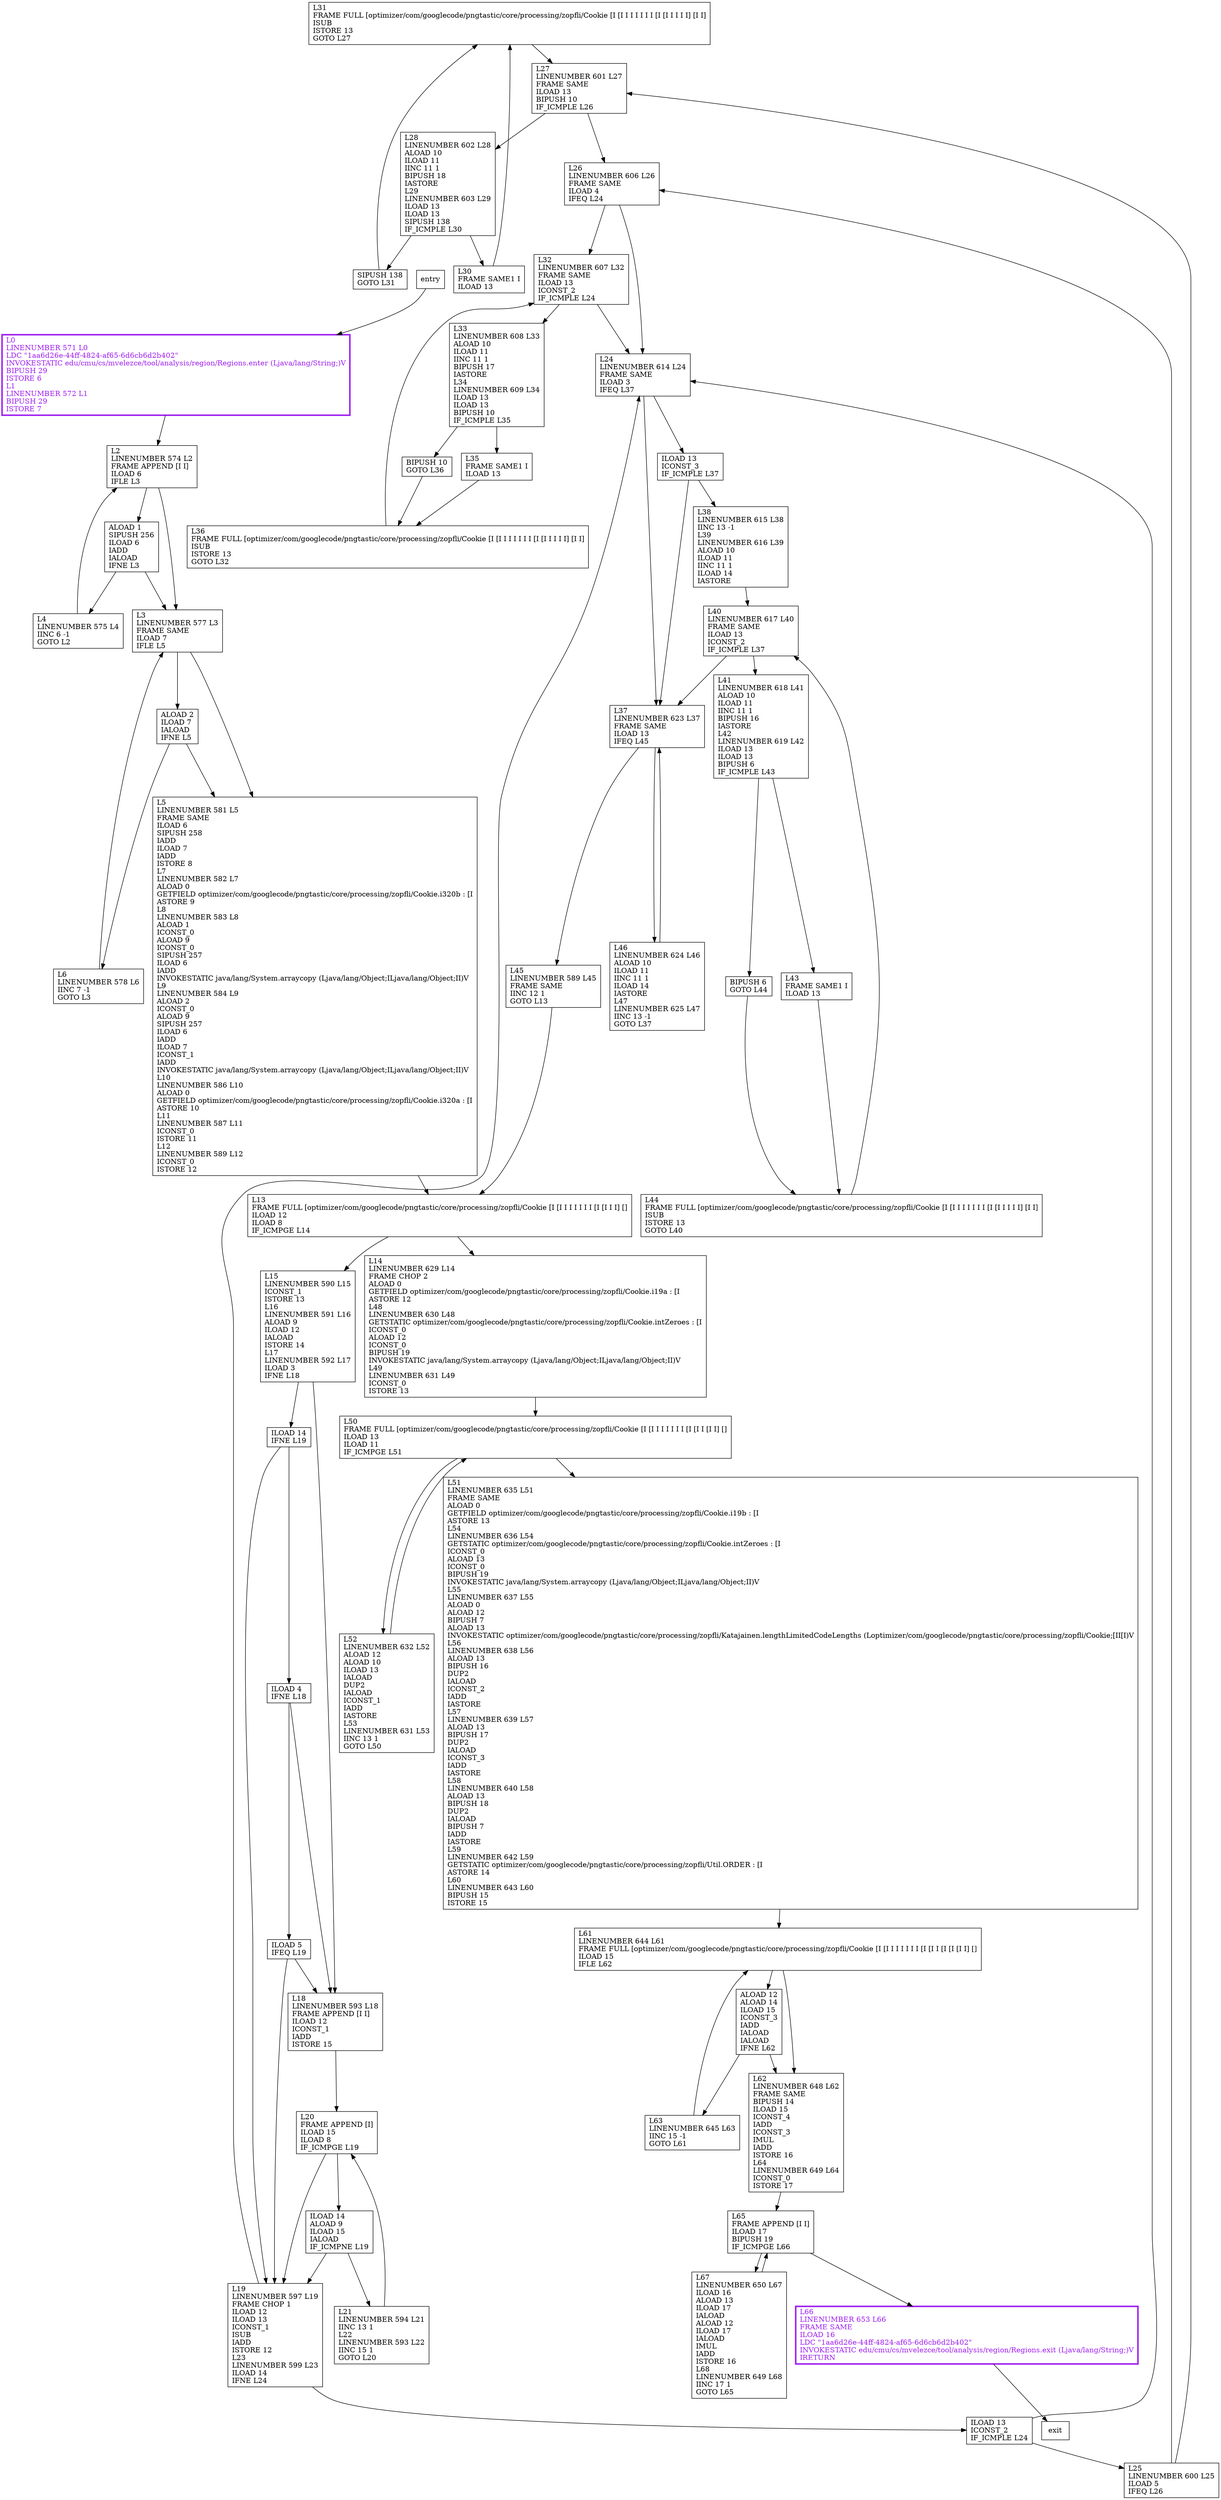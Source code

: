 digraph simulateEncodeTree {
node [shape=record];
1266435158 [label="L31\lFRAME FULL [optimizer/com/googlecode/pngtastic/core/processing/zopfli/Cookie [I [I I I I I I I [I [I I I I I] [I I]\lISUB\lISTORE 13\lGOTO L27\l"];
745966298 [label="L32\lLINENUMBER 607 L32\lFRAME SAME\lILOAD 13\lICONST_2\lIF_ICMPLE L24\l"];
179233442 [label="L44\lFRAME FULL [optimizer/com/googlecode/pngtastic/core/processing/zopfli/Cookie [I [I I I I I I I [I [I I I I I] [I I]\lISUB\lISTORE 13\lGOTO L40\l"];
872592585 [label="L0\lLINENUMBER 571 L0\lLDC \"1aa6d26e-44ff-4824-af65-6d6cb6d2b402\"\lINVOKESTATIC edu/cmu/cs/mvelezce/tool/analysis/region/Regions.enter (Ljava/lang/String;)V\lBIPUSH 29\lISTORE 6\lL1\lLINENUMBER 572 L1\lBIPUSH 29\lISTORE 7\l"];
239648666 [label="ILOAD 14\lALOAD 9\lILOAD 15\lIALOAD\lIF_ICMPNE L19\l"];
1325147644 [label="L15\lLINENUMBER 590 L15\lICONST_1\lISTORE 13\lL16\lLINENUMBER 591 L16\lALOAD 9\lILOAD 12\lIALOAD\lISTORE 14\lL17\lLINENUMBER 592 L17\lILOAD 3\lIFNE L18\l"];
1966114624 [label="L19\lLINENUMBER 597 L19\lFRAME CHOP 1\lILOAD 12\lILOAD 13\lICONST_1\lISUB\lIADD\lISTORE 12\lL23\lLINENUMBER 599 L23\lILOAD 14\lIFNE L24\l"];
1751753651 [label="L52\lLINENUMBER 632 L52\lALOAD 12\lALOAD 10\lILOAD 13\lIALOAD\lDUP2\lIALOAD\lICONST_1\lIADD\lIASTORE\lL53\lLINENUMBER 631 L53\lIINC 13 1\lGOTO L50\l"];
1126112943 [label="L63\lLINENUMBER 645 L63\lIINC 15 -1\lGOTO L61\l"];
1545644729 [label="SIPUSH 138\lGOTO L31\l"];
2142450580 [label="L21\lLINENUMBER 594 L21\lIINC 13 1\lL22\lLINENUMBER 593 L22\lIINC 15 1\lGOTO L20\l"];
1103067610 [label="L20\lFRAME APPEND [I]\lILOAD 15\lILOAD 8\lIF_ICMPGE L19\l"];
1716411886 [label="ALOAD 12\lALOAD 14\lILOAD 15\lICONST_3\lIADD\lIALOAD\lIALOAD\lIFNE L62\l"];
909786389 [label="L4\lLINENUMBER 575 L4\lIINC 6 -1\lGOTO L2\l"];
947647193 [label="L28\lLINENUMBER 602 L28\lALOAD 10\lILOAD 11\lIINC 11 1\lBIPUSH 18\lIASTORE\lL29\lLINENUMBER 603 L29\lILOAD 13\lILOAD 13\lSIPUSH 138\lIF_ICMPLE L30\l"];
203409962 [label="L33\lLINENUMBER 608 L33\lALOAD 10\lILOAD 11\lIINC 11 1\lBIPUSH 17\lIASTORE\lL34\lLINENUMBER 609 L34\lILOAD 13\lILOAD 13\lBIPUSH 10\lIF_ICMPLE L35\l"];
2084863094 [label="BIPUSH 10\lGOTO L36\l"];
1234600900 [label="L6\lLINENUMBER 578 L6\lIINC 7 -1\lGOTO L3\l"];
373342545 [label="L37\lLINENUMBER 623 L37\lFRAME SAME\lILOAD 13\lIFEQ L45\l"];
101740901 [label="L41\lLINENUMBER 618 L41\lALOAD 10\lILOAD 11\lIINC 11 1\lBIPUSH 16\lIASTORE\lL42\lLINENUMBER 619 L42\lILOAD 13\lILOAD 13\lBIPUSH 6\lIF_ICMPLE L43\l"];
979117606 [label="ILOAD 5\lIFEQ L19\l"];
1610155589 [label="L27\lLINENUMBER 601 L27\lFRAME SAME\lILOAD 13\lBIPUSH 10\lIF_ICMPLE L26\l"];
390034407 [label="L2\lLINENUMBER 574 L2\lFRAME APPEND [I I]\lILOAD 6\lIFLE L3\l"];
1491890454 [label="L67\lLINENUMBER 650 L67\lILOAD 16\lALOAD 13\lILOAD 17\lIALOAD\lALOAD 12\lILOAD 17\lIALOAD\lIMUL\lIADD\lISTORE 16\lL68\lLINENUMBER 649 L68\lIINC 17 1\lGOTO L65\l"];
373973695 [label="L43\lFRAME SAME1 I\lILOAD 13\l"];
212874257 [label="L61\lLINENUMBER 644 L61\lFRAME FULL [optimizer/com/googlecode/pngtastic/core/processing/zopfli/Cookie [I [I I I I I I I [I [I I [I [I [I I] []\lILOAD 15\lIFLE L62\l"];
1673389762 [label="L65\lFRAME APPEND [I I]\lILOAD 17\lBIPUSH 19\lIF_ICMPGE L66\l"];
1188390859 [label="ALOAD 1\lSIPUSH 256\lILOAD 6\lIADD\lIALOAD\lIFNE L3\l"];
1957338226 [label="L30\lFRAME SAME1 I\lILOAD 13\l"];
1252713736 [label="L45\lLINENUMBER 589 L45\lFRAME SAME\lIINC 12 1\lGOTO L13\l"];
157004450 [label="L3\lLINENUMBER 577 L3\lFRAME SAME\lILOAD 7\lIFLE L5\l"];
445192925 [label="L24\lLINENUMBER 614 L24\lFRAME SAME\lILOAD 3\lIFEQ L37\l"];
665641137 [label="L62\lLINENUMBER 648 L62\lFRAME SAME\lBIPUSH 14\lILOAD 15\lICONST_4\lIADD\lICONST_3\lIMUL\lIADD\lISTORE 16\lL64\lLINENUMBER 649 L64\lICONST_0\lISTORE 17\l"];
2076627578 [label="L13\lFRAME FULL [optimizer/com/googlecode/pngtastic/core/processing/zopfli/Cookie [I [I I I I I I I [I [I I I] []\lILOAD 12\lILOAD 8\lIF_ICMPGE L14\l"];
60221145 [label="ILOAD 14\lIFNE L19\l"];
1790229151 [label="L50\lFRAME FULL [optimizer/com/googlecode/pngtastic/core/processing/zopfli/Cookie [I [I I I I I I I [I [I I [I I] []\lILOAD 13\lILOAD 11\lIF_ICMPGE L51\l"];
1523359711 [label="ILOAD 4\lIFNE L18\l"];
100703210 [label="L46\lLINENUMBER 624 L46\lALOAD 10\lILOAD 11\lIINC 11 1\lILOAD 14\lIASTORE\lL47\lLINENUMBER 625 L47\lIINC 13 -1\lGOTO L37\l"];
1970707120 [label="L51\lLINENUMBER 635 L51\lFRAME SAME\lALOAD 0\lGETFIELD optimizer/com/googlecode/pngtastic/core/processing/zopfli/Cookie.i19b : [I\lASTORE 13\lL54\lLINENUMBER 636 L54\lGETSTATIC optimizer/com/googlecode/pngtastic/core/processing/zopfli/Cookie.intZeroes : [I\lICONST_0\lALOAD 13\lICONST_0\lBIPUSH 19\lINVOKESTATIC java/lang/System.arraycopy (Ljava/lang/Object;ILjava/lang/Object;II)V\lL55\lLINENUMBER 637 L55\lALOAD 0\lALOAD 12\lBIPUSH 7\lALOAD 13\lINVOKESTATIC optimizer/com/googlecode/pngtastic/core/processing/zopfli/Katajainen.lengthLimitedCodeLengths (Loptimizer/com/googlecode/pngtastic/core/processing/zopfli/Cookie;[II[I)V\lL56\lLINENUMBER 638 L56\lALOAD 13\lBIPUSH 16\lDUP2\lIALOAD\lICONST_2\lIADD\lIASTORE\lL57\lLINENUMBER 639 L57\lALOAD 13\lBIPUSH 17\lDUP2\lIALOAD\lICONST_3\lIADD\lIASTORE\lL58\lLINENUMBER 640 L58\lALOAD 13\lBIPUSH 18\lDUP2\lIALOAD\lBIPUSH 7\lIADD\lIASTORE\lL59\lLINENUMBER 642 L59\lGETSTATIC optimizer/com/googlecode/pngtastic/core/processing/zopfli/Util.ORDER : [I\lASTORE 14\lL60\lLINENUMBER 643 L60\lBIPUSH 15\lISTORE 15\l"];
774095232 [label="ALOAD 2\lILOAD 7\lIALOAD\lIFNE L5\l"];
635068762 [label="L14\lLINENUMBER 629 L14\lFRAME CHOP 2\lALOAD 0\lGETFIELD optimizer/com/googlecode/pngtastic/core/processing/zopfli/Cookie.i19a : [I\lASTORE 12\lL48\lLINENUMBER 630 L48\lGETSTATIC optimizer/com/googlecode/pngtastic/core/processing/zopfli/Cookie.intZeroes : [I\lICONST_0\lALOAD 12\lICONST_0\lBIPUSH 19\lINVOKESTATIC java/lang/System.arraycopy (Ljava/lang/Object;ILjava/lang/Object;II)V\lL49\lLINENUMBER 631 L49\lICONST_0\lISTORE 13\l"];
1366741625 [label="ILOAD 13\lICONST_2\lIF_ICMPLE L24\l"];
1280959582 [label="L66\lLINENUMBER 653 L66\lFRAME SAME\lILOAD 16\lLDC \"1aa6d26e-44ff-4824-af65-6d6cb6d2b402\"\lINVOKESTATIC edu/cmu/cs/mvelezce/tool/analysis/region/Regions.exit (Ljava/lang/String;)V\lIRETURN\l"];
254812619 [label="L40\lLINENUMBER 617 L40\lFRAME SAME\lILOAD 13\lICONST_2\lIF_ICMPLE L37\l"];
1566269351 [label="ILOAD 13\lICONST_3\lIF_ICMPLE L37\l"];
225753796 [label="L26\lLINENUMBER 606 L26\lFRAME SAME\lILOAD 4\lIFEQ L24\l"];
1134894336 [label="L5\lLINENUMBER 581 L5\lFRAME SAME\lILOAD 6\lSIPUSH 258\lIADD\lILOAD 7\lIADD\lISTORE 8\lL7\lLINENUMBER 582 L7\lALOAD 0\lGETFIELD optimizer/com/googlecode/pngtastic/core/processing/zopfli/Cookie.i320b : [I\lASTORE 9\lL8\lLINENUMBER 583 L8\lALOAD 1\lICONST_0\lALOAD 9\lICONST_0\lSIPUSH 257\lILOAD 6\lIADD\lINVOKESTATIC java/lang/System.arraycopy (Ljava/lang/Object;ILjava/lang/Object;II)V\lL9\lLINENUMBER 584 L9\lALOAD 2\lICONST_0\lALOAD 9\lSIPUSH 257\lILOAD 6\lIADD\lILOAD 7\lICONST_1\lIADD\lINVOKESTATIC java/lang/System.arraycopy (Ljava/lang/Object;ILjava/lang/Object;II)V\lL10\lLINENUMBER 586 L10\lALOAD 0\lGETFIELD optimizer/com/googlecode/pngtastic/core/processing/zopfli/Cookie.i320a : [I\lASTORE 10\lL11\lLINENUMBER 587 L11\lICONST_0\lISTORE 11\lL12\lLINENUMBER 589 L12\lICONST_0\lISTORE 12\l"];
44249014 [label="L38\lLINENUMBER 615 L38\lIINC 13 -1\lL39\lLINENUMBER 616 L39\lALOAD 10\lILOAD 11\lIINC 11 1\lILOAD 14\lIASTORE\l"];
1429462130 [label="L35\lFRAME SAME1 I\lILOAD 13\l"];
1694239102 [label="L36\lFRAME FULL [optimizer/com/googlecode/pngtastic/core/processing/zopfli/Cookie [I [I I I I I I I [I [I I I I I] [I I]\lISUB\lISTORE 13\lGOTO L32\l"];
2128859746 [label="L18\lLINENUMBER 593 L18\lFRAME APPEND [I I]\lILOAD 12\lICONST_1\lIADD\lISTORE 15\l"];
926905424 [label="L25\lLINENUMBER 600 L25\lILOAD 5\lIFEQ L26\l"];
300659126 [label="BIPUSH 6\lGOTO L44\l"];
entry;
exit;
1266435158 -> 1610155589;
745966298 -> 445192925;
745966298 -> 203409962;
179233442 -> 254812619;
872592585 -> 390034407;
239648666 -> 2142450580;
239648666 -> 1966114624;
1325147644 -> 2128859746;
1325147644 -> 60221145;
1966114624 -> 445192925;
1966114624 -> 1366741625;
1751753651 -> 1790229151;
1126112943 -> 212874257;
1545644729 -> 1266435158;
2142450580 -> 1103067610;
1103067610 -> 239648666;
1103067610 -> 1966114624;
1716411886 -> 1126112943;
1716411886 -> 665641137;
909786389 -> 390034407;
947647193 -> 1545644729;
947647193 -> 1957338226;
203409962 -> 2084863094;
203409962 -> 1429462130;
2084863094 -> 1694239102;
1234600900 -> 157004450;
373342545 -> 1252713736;
373342545 -> 100703210;
101740901 -> 300659126;
101740901 -> 373973695;
979117606 -> 2128859746;
979117606 -> 1966114624;
1610155589 -> 947647193;
1610155589 -> 225753796;
390034407 -> 1188390859;
390034407 -> 157004450;
1491890454 -> 1673389762;
373973695 -> 179233442;
212874257 -> 665641137;
212874257 -> 1716411886;
entry -> 872592585;
1673389762 -> 1280959582;
1673389762 -> 1491890454;
1188390859 -> 909786389;
1188390859 -> 157004450;
1957338226 -> 1266435158;
1252713736 -> 2076627578;
157004450 -> 774095232;
157004450 -> 1134894336;
445192925 -> 1566269351;
445192925 -> 373342545;
665641137 -> 1673389762;
2076627578 -> 635068762;
2076627578 -> 1325147644;
60221145 -> 1523359711;
60221145 -> 1966114624;
1790229151 -> 1751753651;
1790229151 -> 1970707120;
1523359711 -> 979117606;
1523359711 -> 2128859746;
100703210 -> 373342545;
1970707120 -> 212874257;
774095232 -> 1134894336;
774095232 -> 1234600900;
635068762 -> 1790229151;
1366741625 -> 445192925;
1366741625 -> 926905424;
1280959582 -> exit;
254812619 -> 373342545;
254812619 -> 101740901;
1566269351 -> 44249014;
1566269351 -> 373342545;
225753796 -> 445192925;
225753796 -> 745966298;
1134894336 -> 2076627578;
44249014 -> 254812619;
1429462130 -> 1694239102;
1694239102 -> 745966298;
2128859746 -> 1103067610;
926905424 -> 225753796;
926905424 -> 1610155589;
300659126 -> 179233442;
1280959582[fontcolor="purple", penwidth=3, color="purple"];
872592585[fontcolor="purple", penwidth=3, color="purple"];
}
